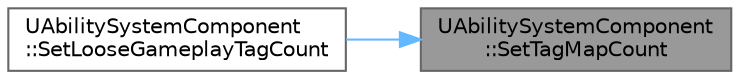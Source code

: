 digraph "UAbilitySystemComponent::SetTagMapCount"
{
 // INTERACTIVE_SVG=YES
 // LATEX_PDF_SIZE
  bgcolor="transparent";
  edge [fontname=Helvetica,fontsize=10,labelfontname=Helvetica,labelfontsize=10];
  node [fontname=Helvetica,fontsize=10,shape=box,height=0.2,width=0.4];
  rankdir="RL";
  Node1 [id="Node000001",label="UAbilitySystemComponent\l::SetTagMapCount",height=0.2,width=0.4,color="gray40", fillcolor="grey60", style="filled", fontcolor="black",tooltip="Forcibly sets the number of instances of a given tag."];
  Node1 -> Node2 [id="edge1_Node000001_Node000002",dir="back",color="steelblue1",style="solid",tooltip=" "];
  Node2 [id="Node000002",label="UAbilitySystemComponent\l::SetLooseGameplayTagCount",height=0.2,width=0.4,color="grey40", fillcolor="white", style="filled",URL="$d4/d2d/classUAbilitySystemComponent.html#a809f8645ee743bea58967f40206ad796",tooltip=" "];
}
